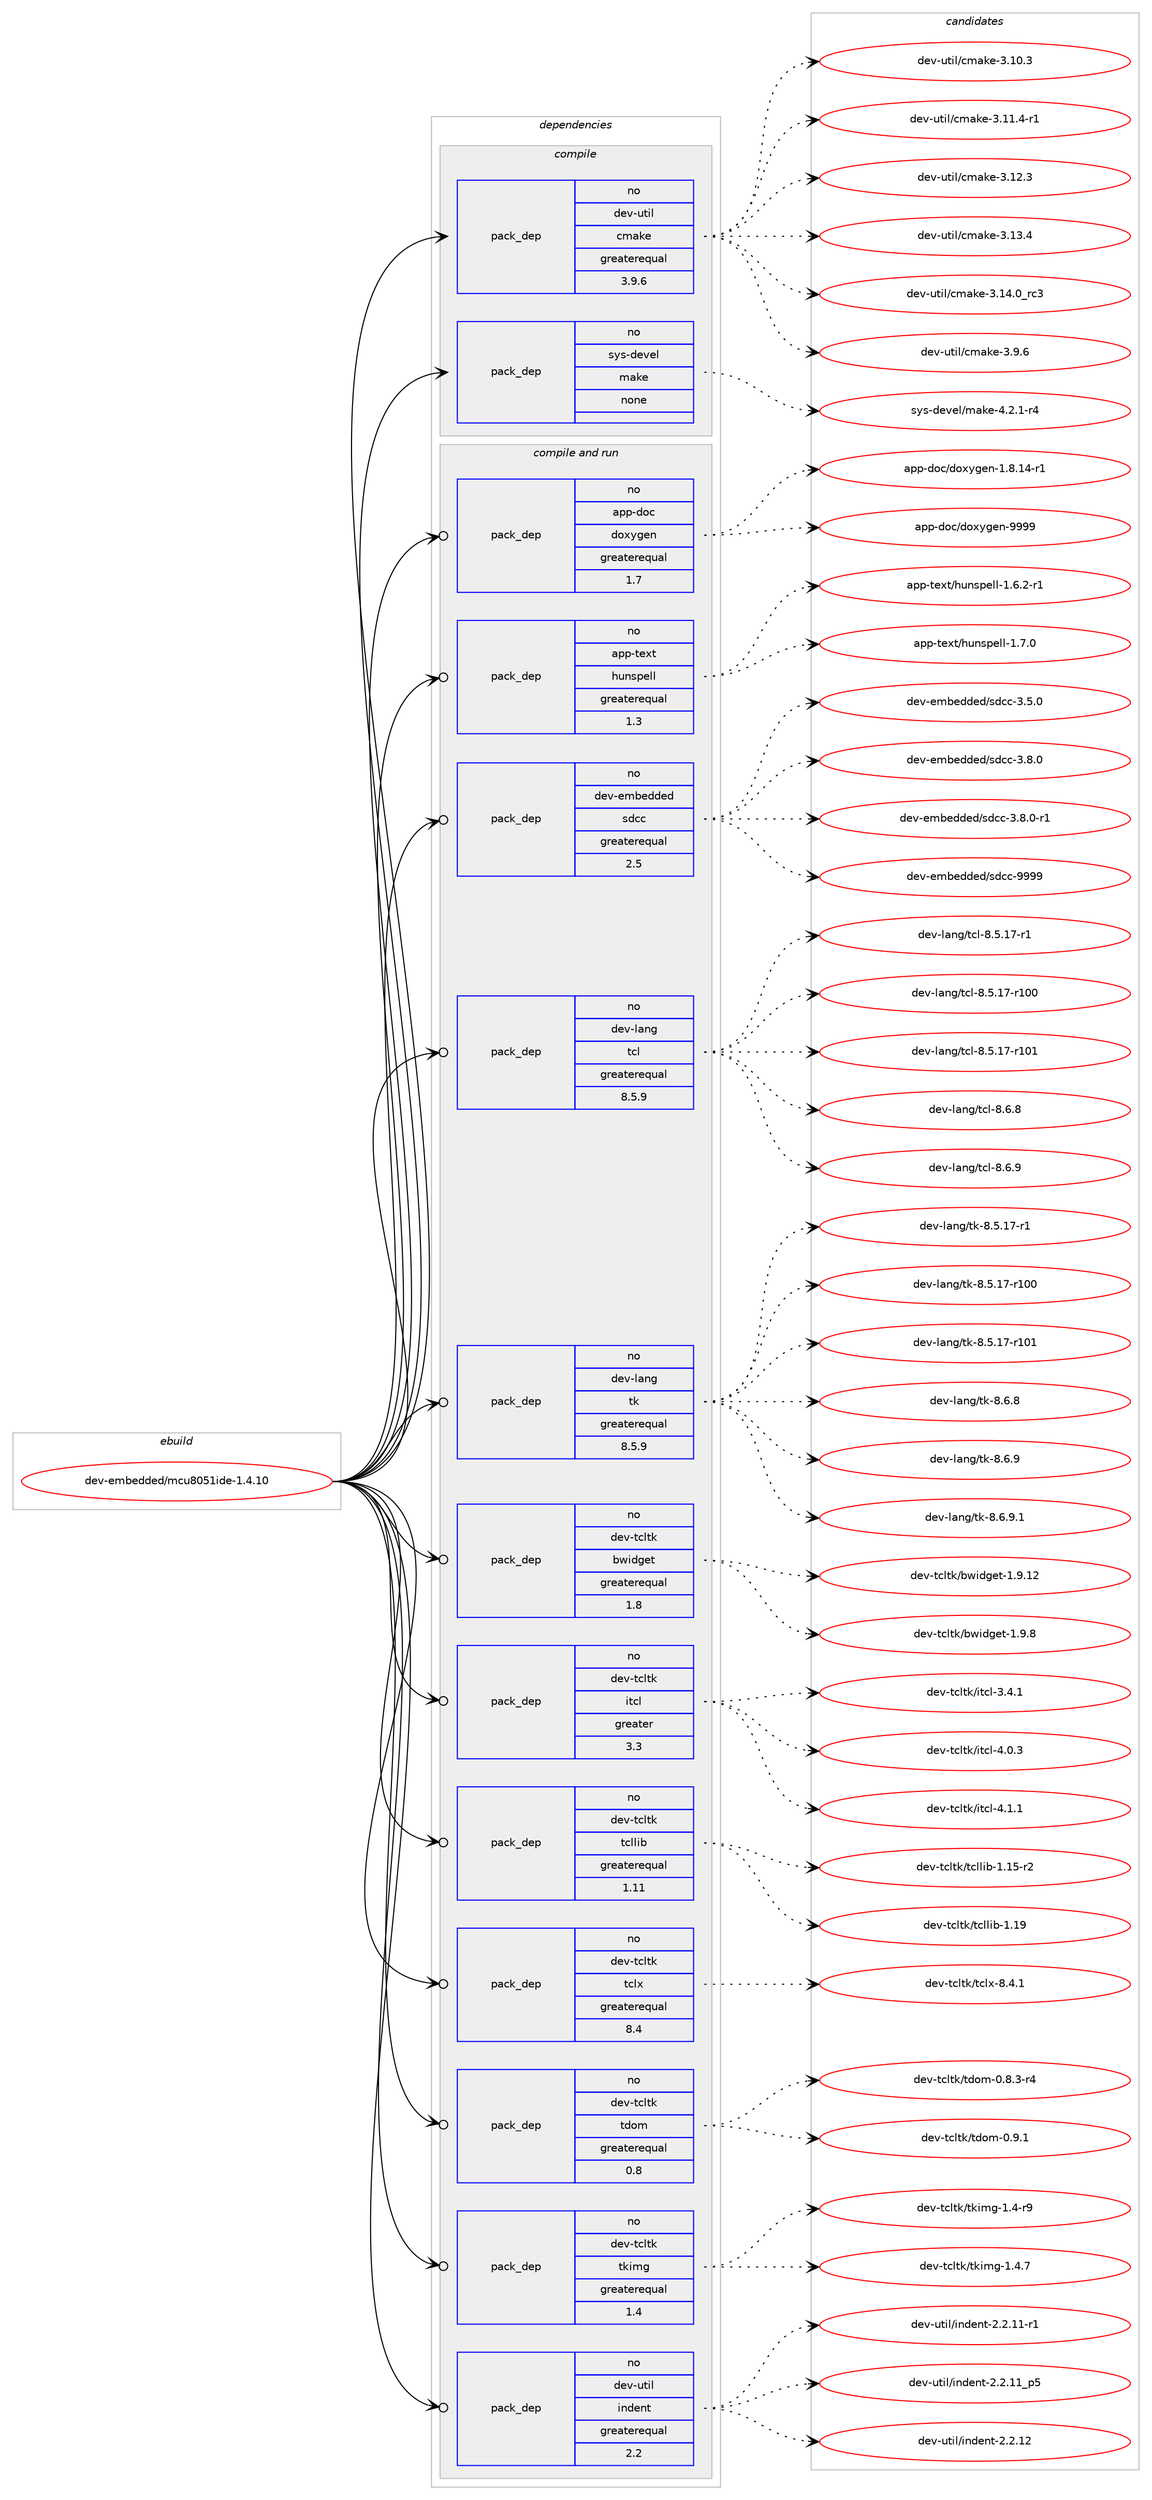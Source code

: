 digraph prolog {

# *************
# Graph options
# *************

newrank=true;
concentrate=true;
compound=true;
graph [rankdir=LR,fontname=Helvetica,fontsize=10,ranksep=1.5];#, ranksep=2.5, nodesep=0.2];
edge  [arrowhead=vee];
node  [fontname=Helvetica,fontsize=10];

# **********
# The ebuild
# **********

subgraph cluster_leftcol {
color=gray;
rank=same;
label=<<i>ebuild</i>>;
id [label="dev-embedded/mcu8051ide-1.4.10", color=red, width=4, href="../dev-embedded/mcu8051ide-1.4.10.svg"];
}

# ****************
# The dependencies
# ****************

subgraph cluster_midcol {
color=gray;
label=<<i>dependencies</i>>;
subgraph cluster_compile {
fillcolor="#eeeeee";
style=filled;
label=<<i>compile</i>>;
subgraph pack944462 {
dependency1323674 [label=<<TABLE BORDER="0" CELLBORDER="1" CELLSPACING="0" CELLPADDING="4" WIDTH="220"><TR><TD ROWSPAN="6" CELLPADDING="30">pack_dep</TD></TR><TR><TD WIDTH="110">no</TD></TR><TR><TD>dev-util</TD></TR><TR><TD>cmake</TD></TR><TR><TD>greaterequal</TD></TR><TR><TD>3.9.6</TD></TR></TABLE>>, shape=none, color=blue];
}
id:e -> dependency1323674:w [weight=20,style="solid",arrowhead="vee"];
subgraph pack944463 {
dependency1323675 [label=<<TABLE BORDER="0" CELLBORDER="1" CELLSPACING="0" CELLPADDING="4" WIDTH="220"><TR><TD ROWSPAN="6" CELLPADDING="30">pack_dep</TD></TR><TR><TD WIDTH="110">no</TD></TR><TR><TD>sys-devel</TD></TR><TR><TD>make</TD></TR><TR><TD>none</TD></TR><TR><TD></TD></TR></TABLE>>, shape=none, color=blue];
}
id:e -> dependency1323675:w [weight=20,style="solid",arrowhead="vee"];
}
subgraph cluster_compileandrun {
fillcolor="#eeeeee";
style=filled;
label=<<i>compile and run</i>>;
subgraph pack944464 {
dependency1323676 [label=<<TABLE BORDER="0" CELLBORDER="1" CELLSPACING="0" CELLPADDING="4" WIDTH="220"><TR><TD ROWSPAN="6" CELLPADDING="30">pack_dep</TD></TR><TR><TD WIDTH="110">no</TD></TR><TR><TD>app-doc</TD></TR><TR><TD>doxygen</TD></TR><TR><TD>greaterequal</TD></TR><TR><TD>1.7</TD></TR></TABLE>>, shape=none, color=blue];
}
id:e -> dependency1323676:w [weight=20,style="solid",arrowhead="odotvee"];
subgraph pack944465 {
dependency1323677 [label=<<TABLE BORDER="0" CELLBORDER="1" CELLSPACING="0" CELLPADDING="4" WIDTH="220"><TR><TD ROWSPAN="6" CELLPADDING="30">pack_dep</TD></TR><TR><TD WIDTH="110">no</TD></TR><TR><TD>app-text</TD></TR><TR><TD>hunspell</TD></TR><TR><TD>greaterequal</TD></TR><TR><TD>1.3</TD></TR></TABLE>>, shape=none, color=blue];
}
id:e -> dependency1323677:w [weight=20,style="solid",arrowhead="odotvee"];
subgraph pack944466 {
dependency1323678 [label=<<TABLE BORDER="0" CELLBORDER="1" CELLSPACING="0" CELLPADDING="4" WIDTH="220"><TR><TD ROWSPAN="6" CELLPADDING="30">pack_dep</TD></TR><TR><TD WIDTH="110">no</TD></TR><TR><TD>dev-embedded</TD></TR><TR><TD>sdcc</TD></TR><TR><TD>greaterequal</TD></TR><TR><TD>2.5</TD></TR></TABLE>>, shape=none, color=blue];
}
id:e -> dependency1323678:w [weight=20,style="solid",arrowhead="odotvee"];
subgraph pack944467 {
dependency1323679 [label=<<TABLE BORDER="0" CELLBORDER="1" CELLSPACING="0" CELLPADDING="4" WIDTH="220"><TR><TD ROWSPAN="6" CELLPADDING="30">pack_dep</TD></TR><TR><TD WIDTH="110">no</TD></TR><TR><TD>dev-lang</TD></TR><TR><TD>tcl</TD></TR><TR><TD>greaterequal</TD></TR><TR><TD>8.5.9</TD></TR></TABLE>>, shape=none, color=blue];
}
id:e -> dependency1323679:w [weight=20,style="solid",arrowhead="odotvee"];
subgraph pack944468 {
dependency1323680 [label=<<TABLE BORDER="0" CELLBORDER="1" CELLSPACING="0" CELLPADDING="4" WIDTH="220"><TR><TD ROWSPAN="6" CELLPADDING="30">pack_dep</TD></TR><TR><TD WIDTH="110">no</TD></TR><TR><TD>dev-lang</TD></TR><TR><TD>tk</TD></TR><TR><TD>greaterequal</TD></TR><TR><TD>8.5.9</TD></TR></TABLE>>, shape=none, color=blue];
}
id:e -> dependency1323680:w [weight=20,style="solid",arrowhead="odotvee"];
subgraph pack944469 {
dependency1323681 [label=<<TABLE BORDER="0" CELLBORDER="1" CELLSPACING="0" CELLPADDING="4" WIDTH="220"><TR><TD ROWSPAN="6" CELLPADDING="30">pack_dep</TD></TR><TR><TD WIDTH="110">no</TD></TR><TR><TD>dev-tcltk</TD></TR><TR><TD>bwidget</TD></TR><TR><TD>greaterequal</TD></TR><TR><TD>1.8</TD></TR></TABLE>>, shape=none, color=blue];
}
id:e -> dependency1323681:w [weight=20,style="solid",arrowhead="odotvee"];
subgraph pack944470 {
dependency1323682 [label=<<TABLE BORDER="0" CELLBORDER="1" CELLSPACING="0" CELLPADDING="4" WIDTH="220"><TR><TD ROWSPAN="6" CELLPADDING="30">pack_dep</TD></TR><TR><TD WIDTH="110">no</TD></TR><TR><TD>dev-tcltk</TD></TR><TR><TD>itcl</TD></TR><TR><TD>greater</TD></TR><TR><TD>3.3</TD></TR></TABLE>>, shape=none, color=blue];
}
id:e -> dependency1323682:w [weight=20,style="solid",arrowhead="odotvee"];
subgraph pack944471 {
dependency1323683 [label=<<TABLE BORDER="0" CELLBORDER="1" CELLSPACING="0" CELLPADDING="4" WIDTH="220"><TR><TD ROWSPAN="6" CELLPADDING="30">pack_dep</TD></TR><TR><TD WIDTH="110">no</TD></TR><TR><TD>dev-tcltk</TD></TR><TR><TD>tcllib</TD></TR><TR><TD>greaterequal</TD></TR><TR><TD>1.11</TD></TR></TABLE>>, shape=none, color=blue];
}
id:e -> dependency1323683:w [weight=20,style="solid",arrowhead="odotvee"];
subgraph pack944472 {
dependency1323684 [label=<<TABLE BORDER="0" CELLBORDER="1" CELLSPACING="0" CELLPADDING="4" WIDTH="220"><TR><TD ROWSPAN="6" CELLPADDING="30">pack_dep</TD></TR><TR><TD WIDTH="110">no</TD></TR><TR><TD>dev-tcltk</TD></TR><TR><TD>tclx</TD></TR><TR><TD>greaterequal</TD></TR><TR><TD>8.4</TD></TR></TABLE>>, shape=none, color=blue];
}
id:e -> dependency1323684:w [weight=20,style="solid",arrowhead="odotvee"];
subgraph pack944473 {
dependency1323685 [label=<<TABLE BORDER="0" CELLBORDER="1" CELLSPACING="0" CELLPADDING="4" WIDTH="220"><TR><TD ROWSPAN="6" CELLPADDING="30">pack_dep</TD></TR><TR><TD WIDTH="110">no</TD></TR><TR><TD>dev-tcltk</TD></TR><TR><TD>tdom</TD></TR><TR><TD>greaterequal</TD></TR><TR><TD>0.8</TD></TR></TABLE>>, shape=none, color=blue];
}
id:e -> dependency1323685:w [weight=20,style="solid",arrowhead="odotvee"];
subgraph pack944474 {
dependency1323686 [label=<<TABLE BORDER="0" CELLBORDER="1" CELLSPACING="0" CELLPADDING="4" WIDTH="220"><TR><TD ROWSPAN="6" CELLPADDING="30">pack_dep</TD></TR><TR><TD WIDTH="110">no</TD></TR><TR><TD>dev-tcltk</TD></TR><TR><TD>tkimg</TD></TR><TR><TD>greaterequal</TD></TR><TR><TD>1.4</TD></TR></TABLE>>, shape=none, color=blue];
}
id:e -> dependency1323686:w [weight=20,style="solid",arrowhead="odotvee"];
subgraph pack944475 {
dependency1323687 [label=<<TABLE BORDER="0" CELLBORDER="1" CELLSPACING="0" CELLPADDING="4" WIDTH="220"><TR><TD ROWSPAN="6" CELLPADDING="30">pack_dep</TD></TR><TR><TD WIDTH="110">no</TD></TR><TR><TD>dev-util</TD></TR><TR><TD>indent</TD></TR><TR><TD>greaterequal</TD></TR><TR><TD>2.2</TD></TR></TABLE>>, shape=none, color=blue];
}
id:e -> dependency1323687:w [weight=20,style="solid",arrowhead="odotvee"];
}
subgraph cluster_run {
fillcolor="#eeeeee";
style=filled;
label=<<i>run</i>>;
}
}

# **************
# The candidates
# **************

subgraph cluster_choices {
rank=same;
color=gray;
label=<<i>candidates</i>>;

subgraph choice944462 {
color=black;
nodesep=1;
choice1001011184511711610510847991099710710145514649484651 [label="dev-util/cmake-3.10.3", color=red, width=4,href="../dev-util/cmake-3.10.3.svg"];
choice10010111845117116105108479910997107101455146494946524511449 [label="dev-util/cmake-3.11.4-r1", color=red, width=4,href="../dev-util/cmake-3.11.4-r1.svg"];
choice1001011184511711610510847991099710710145514649504651 [label="dev-util/cmake-3.12.3", color=red, width=4,href="../dev-util/cmake-3.12.3.svg"];
choice1001011184511711610510847991099710710145514649514652 [label="dev-util/cmake-3.13.4", color=red, width=4,href="../dev-util/cmake-3.13.4.svg"];
choice1001011184511711610510847991099710710145514649524648951149951 [label="dev-util/cmake-3.14.0_rc3", color=red, width=4,href="../dev-util/cmake-3.14.0_rc3.svg"];
choice10010111845117116105108479910997107101455146574654 [label="dev-util/cmake-3.9.6", color=red, width=4,href="../dev-util/cmake-3.9.6.svg"];
dependency1323674:e -> choice1001011184511711610510847991099710710145514649484651:w [style=dotted,weight="100"];
dependency1323674:e -> choice10010111845117116105108479910997107101455146494946524511449:w [style=dotted,weight="100"];
dependency1323674:e -> choice1001011184511711610510847991099710710145514649504651:w [style=dotted,weight="100"];
dependency1323674:e -> choice1001011184511711610510847991099710710145514649514652:w [style=dotted,weight="100"];
dependency1323674:e -> choice1001011184511711610510847991099710710145514649524648951149951:w [style=dotted,weight="100"];
dependency1323674:e -> choice10010111845117116105108479910997107101455146574654:w [style=dotted,weight="100"];
}
subgraph choice944463 {
color=black;
nodesep=1;
choice1151211154510010111810110847109971071014552465046494511452 [label="sys-devel/make-4.2.1-r4", color=red, width=4,href="../sys-devel/make-4.2.1-r4.svg"];
dependency1323675:e -> choice1151211154510010111810110847109971071014552465046494511452:w [style=dotted,weight="100"];
}
subgraph choice944464 {
color=black;
nodesep=1;
choice97112112451001119947100111120121103101110454946564649524511449 [label="app-doc/doxygen-1.8.14-r1", color=red, width=4,href="../app-doc/doxygen-1.8.14-r1.svg"];
choice971121124510011199471001111201211031011104557575757 [label="app-doc/doxygen-9999", color=red, width=4,href="../app-doc/doxygen-9999.svg"];
dependency1323676:e -> choice97112112451001119947100111120121103101110454946564649524511449:w [style=dotted,weight="100"];
dependency1323676:e -> choice971121124510011199471001111201211031011104557575757:w [style=dotted,weight="100"];
}
subgraph choice944465 {
color=black;
nodesep=1;
choice9711211245116101120116471041171101151121011081084549465446504511449 [label="app-text/hunspell-1.6.2-r1", color=red, width=4,href="../app-text/hunspell-1.6.2-r1.svg"];
choice971121124511610112011647104117110115112101108108454946554648 [label="app-text/hunspell-1.7.0", color=red, width=4,href="../app-text/hunspell-1.7.0.svg"];
dependency1323677:e -> choice9711211245116101120116471041171101151121011081084549465446504511449:w [style=dotted,weight="100"];
dependency1323677:e -> choice971121124511610112011647104117110115112101108108454946554648:w [style=dotted,weight="100"];
}
subgraph choice944466 {
color=black;
nodesep=1;
choice1001011184510110998101100100101100471151009999455146534648 [label="dev-embedded/sdcc-3.5.0", color=red, width=4,href="../dev-embedded/sdcc-3.5.0.svg"];
choice1001011184510110998101100100101100471151009999455146564648 [label="dev-embedded/sdcc-3.8.0", color=red, width=4,href="../dev-embedded/sdcc-3.8.0.svg"];
choice10010111845101109981011001001011004711510099994551465646484511449 [label="dev-embedded/sdcc-3.8.0-r1", color=red, width=4,href="../dev-embedded/sdcc-3.8.0-r1.svg"];
choice10010111845101109981011001001011004711510099994557575757 [label="dev-embedded/sdcc-9999", color=red, width=4,href="../dev-embedded/sdcc-9999.svg"];
dependency1323678:e -> choice1001011184510110998101100100101100471151009999455146534648:w [style=dotted,weight="100"];
dependency1323678:e -> choice1001011184510110998101100100101100471151009999455146564648:w [style=dotted,weight="100"];
dependency1323678:e -> choice10010111845101109981011001001011004711510099994551465646484511449:w [style=dotted,weight="100"];
dependency1323678:e -> choice10010111845101109981011001001011004711510099994557575757:w [style=dotted,weight="100"];
}
subgraph choice944467 {
color=black;
nodesep=1;
choice10010111845108971101034711699108455646534649554511449 [label="dev-lang/tcl-8.5.17-r1", color=red, width=4,href="../dev-lang/tcl-8.5.17-r1.svg"];
choice100101118451089711010347116991084556465346495545114494848 [label="dev-lang/tcl-8.5.17-r100", color=red, width=4,href="../dev-lang/tcl-8.5.17-r100.svg"];
choice100101118451089711010347116991084556465346495545114494849 [label="dev-lang/tcl-8.5.17-r101", color=red, width=4,href="../dev-lang/tcl-8.5.17-r101.svg"];
choice10010111845108971101034711699108455646544656 [label="dev-lang/tcl-8.6.8", color=red, width=4,href="../dev-lang/tcl-8.6.8.svg"];
choice10010111845108971101034711699108455646544657 [label="dev-lang/tcl-8.6.9", color=red, width=4,href="../dev-lang/tcl-8.6.9.svg"];
dependency1323679:e -> choice10010111845108971101034711699108455646534649554511449:w [style=dotted,weight="100"];
dependency1323679:e -> choice100101118451089711010347116991084556465346495545114494848:w [style=dotted,weight="100"];
dependency1323679:e -> choice100101118451089711010347116991084556465346495545114494849:w [style=dotted,weight="100"];
dependency1323679:e -> choice10010111845108971101034711699108455646544656:w [style=dotted,weight="100"];
dependency1323679:e -> choice10010111845108971101034711699108455646544657:w [style=dotted,weight="100"];
}
subgraph choice944468 {
color=black;
nodesep=1;
choice100101118451089711010347116107455646534649554511449 [label="dev-lang/tk-8.5.17-r1", color=red, width=4,href="../dev-lang/tk-8.5.17-r1.svg"];
choice1001011184510897110103471161074556465346495545114494848 [label="dev-lang/tk-8.5.17-r100", color=red, width=4,href="../dev-lang/tk-8.5.17-r100.svg"];
choice1001011184510897110103471161074556465346495545114494849 [label="dev-lang/tk-8.5.17-r101", color=red, width=4,href="../dev-lang/tk-8.5.17-r101.svg"];
choice100101118451089711010347116107455646544656 [label="dev-lang/tk-8.6.8", color=red, width=4,href="../dev-lang/tk-8.6.8.svg"];
choice100101118451089711010347116107455646544657 [label="dev-lang/tk-8.6.9", color=red, width=4,href="../dev-lang/tk-8.6.9.svg"];
choice1001011184510897110103471161074556465446574649 [label="dev-lang/tk-8.6.9.1", color=red, width=4,href="../dev-lang/tk-8.6.9.1.svg"];
dependency1323680:e -> choice100101118451089711010347116107455646534649554511449:w [style=dotted,weight="100"];
dependency1323680:e -> choice1001011184510897110103471161074556465346495545114494848:w [style=dotted,weight="100"];
dependency1323680:e -> choice1001011184510897110103471161074556465346495545114494849:w [style=dotted,weight="100"];
dependency1323680:e -> choice100101118451089711010347116107455646544656:w [style=dotted,weight="100"];
dependency1323680:e -> choice100101118451089711010347116107455646544657:w [style=dotted,weight="100"];
dependency1323680:e -> choice1001011184510897110103471161074556465446574649:w [style=dotted,weight="100"];
}
subgraph choice944469 {
color=black;
nodesep=1;
choice1001011184511699108116107479811910510010310111645494657464950 [label="dev-tcltk/bwidget-1.9.12", color=red, width=4,href="../dev-tcltk/bwidget-1.9.12.svg"];
choice10010111845116991081161074798119105100103101116454946574656 [label="dev-tcltk/bwidget-1.9.8", color=red, width=4,href="../dev-tcltk/bwidget-1.9.8.svg"];
dependency1323681:e -> choice1001011184511699108116107479811910510010310111645494657464950:w [style=dotted,weight="100"];
dependency1323681:e -> choice10010111845116991081161074798119105100103101116454946574656:w [style=dotted,weight="100"];
}
subgraph choice944470 {
color=black;
nodesep=1;
choice10010111845116991081161074710511699108455146524649 [label="dev-tcltk/itcl-3.4.1", color=red, width=4,href="../dev-tcltk/itcl-3.4.1.svg"];
choice10010111845116991081161074710511699108455246484651 [label="dev-tcltk/itcl-4.0.3", color=red, width=4,href="../dev-tcltk/itcl-4.0.3.svg"];
choice10010111845116991081161074710511699108455246494649 [label="dev-tcltk/itcl-4.1.1", color=red, width=4,href="../dev-tcltk/itcl-4.1.1.svg"];
dependency1323682:e -> choice10010111845116991081161074710511699108455146524649:w [style=dotted,weight="100"];
dependency1323682:e -> choice10010111845116991081161074710511699108455246484651:w [style=dotted,weight="100"];
dependency1323682:e -> choice10010111845116991081161074710511699108455246494649:w [style=dotted,weight="100"];
}
subgraph choice944471 {
color=black;
nodesep=1;
choice100101118451169910811610747116991081081059845494649534511450 [label="dev-tcltk/tcllib-1.15-r2", color=red, width=4,href="../dev-tcltk/tcllib-1.15-r2.svg"];
choice10010111845116991081161074711699108108105984549464957 [label="dev-tcltk/tcllib-1.19", color=red, width=4,href="../dev-tcltk/tcllib-1.19.svg"];
dependency1323683:e -> choice100101118451169910811610747116991081081059845494649534511450:w [style=dotted,weight="100"];
dependency1323683:e -> choice10010111845116991081161074711699108108105984549464957:w [style=dotted,weight="100"];
}
subgraph choice944472 {
color=black;
nodesep=1;
choice10010111845116991081161074711699108120455646524649 [label="dev-tcltk/tclx-8.4.1", color=red, width=4,href="../dev-tcltk/tclx-8.4.1.svg"];
dependency1323684:e -> choice10010111845116991081161074711699108120455646524649:w [style=dotted,weight="100"];
}
subgraph choice944473 {
color=black;
nodesep=1;
choice1001011184511699108116107471161001111094548465646514511452 [label="dev-tcltk/tdom-0.8.3-r4", color=red, width=4,href="../dev-tcltk/tdom-0.8.3-r4.svg"];
choice100101118451169910811610747116100111109454846574649 [label="dev-tcltk/tdom-0.9.1", color=red, width=4,href="../dev-tcltk/tdom-0.9.1.svg"];
dependency1323685:e -> choice1001011184511699108116107471161001111094548465646514511452:w [style=dotted,weight="100"];
dependency1323685:e -> choice100101118451169910811610747116100111109454846574649:w [style=dotted,weight="100"];
}
subgraph choice944474 {
color=black;
nodesep=1;
choice100101118451169910811610747116107105109103454946524511457 [label="dev-tcltk/tkimg-1.4-r9", color=red, width=4,href="../dev-tcltk/tkimg-1.4-r9.svg"];
choice100101118451169910811610747116107105109103454946524655 [label="dev-tcltk/tkimg-1.4.7", color=red, width=4,href="../dev-tcltk/tkimg-1.4.7.svg"];
dependency1323686:e -> choice100101118451169910811610747116107105109103454946524511457:w [style=dotted,weight="100"];
dependency1323686:e -> choice100101118451169910811610747116107105109103454946524655:w [style=dotted,weight="100"];
}
subgraph choice944475 {
color=black;
nodesep=1;
choice1001011184511711610510847105110100101110116455046504649494511449 [label="dev-util/indent-2.2.11-r1", color=red, width=4,href="../dev-util/indent-2.2.11-r1.svg"];
choice1001011184511711610510847105110100101110116455046504649499511253 [label="dev-util/indent-2.2.11_p5", color=red, width=4,href="../dev-util/indent-2.2.11_p5.svg"];
choice100101118451171161051084710511010010111011645504650464950 [label="dev-util/indent-2.2.12", color=red, width=4,href="../dev-util/indent-2.2.12.svg"];
dependency1323687:e -> choice1001011184511711610510847105110100101110116455046504649494511449:w [style=dotted,weight="100"];
dependency1323687:e -> choice1001011184511711610510847105110100101110116455046504649499511253:w [style=dotted,weight="100"];
dependency1323687:e -> choice100101118451171161051084710511010010111011645504650464950:w [style=dotted,weight="100"];
}
}

}

